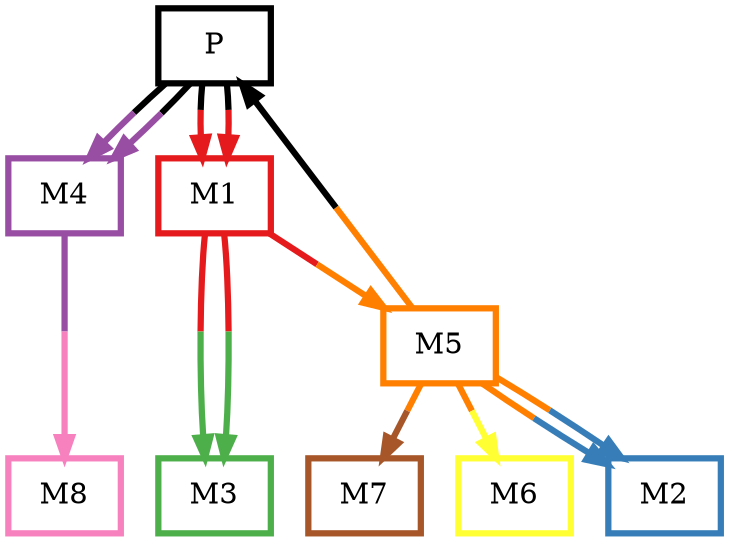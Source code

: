 digraph barS {
	{
		rank=same
	0 [shape=box,penwidth=3,colorscheme=set19,color=0,label="P"]
	}
	{
		rank=same
		8 [shape=box,penwidth=3,colorscheme=set19,color=8,label="M8"]
		7 [shape=box,penwidth=3,colorscheme=set19,color=7,label="M7"]
		6 [shape=box,penwidth=3,colorscheme=set19,color=6,label="M6"]
		3 [shape=box,penwidth=3,colorscheme=set19,color=3,label="M3"]
		2 [shape=box,penwidth=3,colorscheme=set19,color=2,label="M2"]
	}
	5 [shape=box,penwidth=3,colorscheme=set19,color=5,label="M5"]
	4 [shape=box,penwidth=3,colorscheme=set19,color=4,label="M4"]
	1 [shape=box,penwidth=3,colorscheme=set19,color=1,label="M1"]
	5 -> 2 [penwidth=3,colorscheme=set19,color="5;0.5:2"]
	5 -> 2 [penwidth=3,colorscheme=set19,color="5;0.5:2"]
	5 -> 0 [penwidth=3,colorscheme=set19,color="5;0.5:0"]
	5 -> 7 [penwidth=3,colorscheme=set19,color="5;0.5:7"]
	5 -> 6 [penwidth=3,colorscheme=set19,color="5;0.5:6"]
	4 -> 8 [penwidth=3,colorscheme=set19,color="4;0.5:8"]
	1 -> 3 [penwidth=3,colorscheme=set19,color="1;0.5:3"]
	1 -> 3 [penwidth=3,colorscheme=set19,color="1;0.5:3"]
	1 -> 5 [penwidth=3,colorscheme=set19,color="1;0.5:5"]
	0 -> 4 [penwidth=3,colorscheme=set19,color="0;0.5:4"]
	0 -> 1 [penwidth=3,colorscheme=set19,color="0;0.5:1"]
	0 -> 4 [penwidth=3,colorscheme=set19,color="0;0.5:4"]
	0 -> 1 [penwidth=3,colorscheme=set19,color="0;0.5:1"]
}

